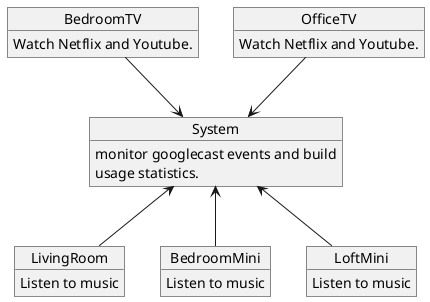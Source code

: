 @startuml
object System {
    monitor googlecast events and build
    usage statistics.
}

object BedroomTV {
    Watch Netflix and Youtube.
}

object OfficeTV {
    Watch Netflix and Youtube.
}

object LivingRoom {
    Listen to music
}

object BedroomMini {
    Listen to music
}

object LoftMini {
    Listen to music
}

BedroomTV --> System
OfficeTV --> System
System <-- LivingRoom
System <-- BedroomMini
System <-- LoftMini
@enduml
